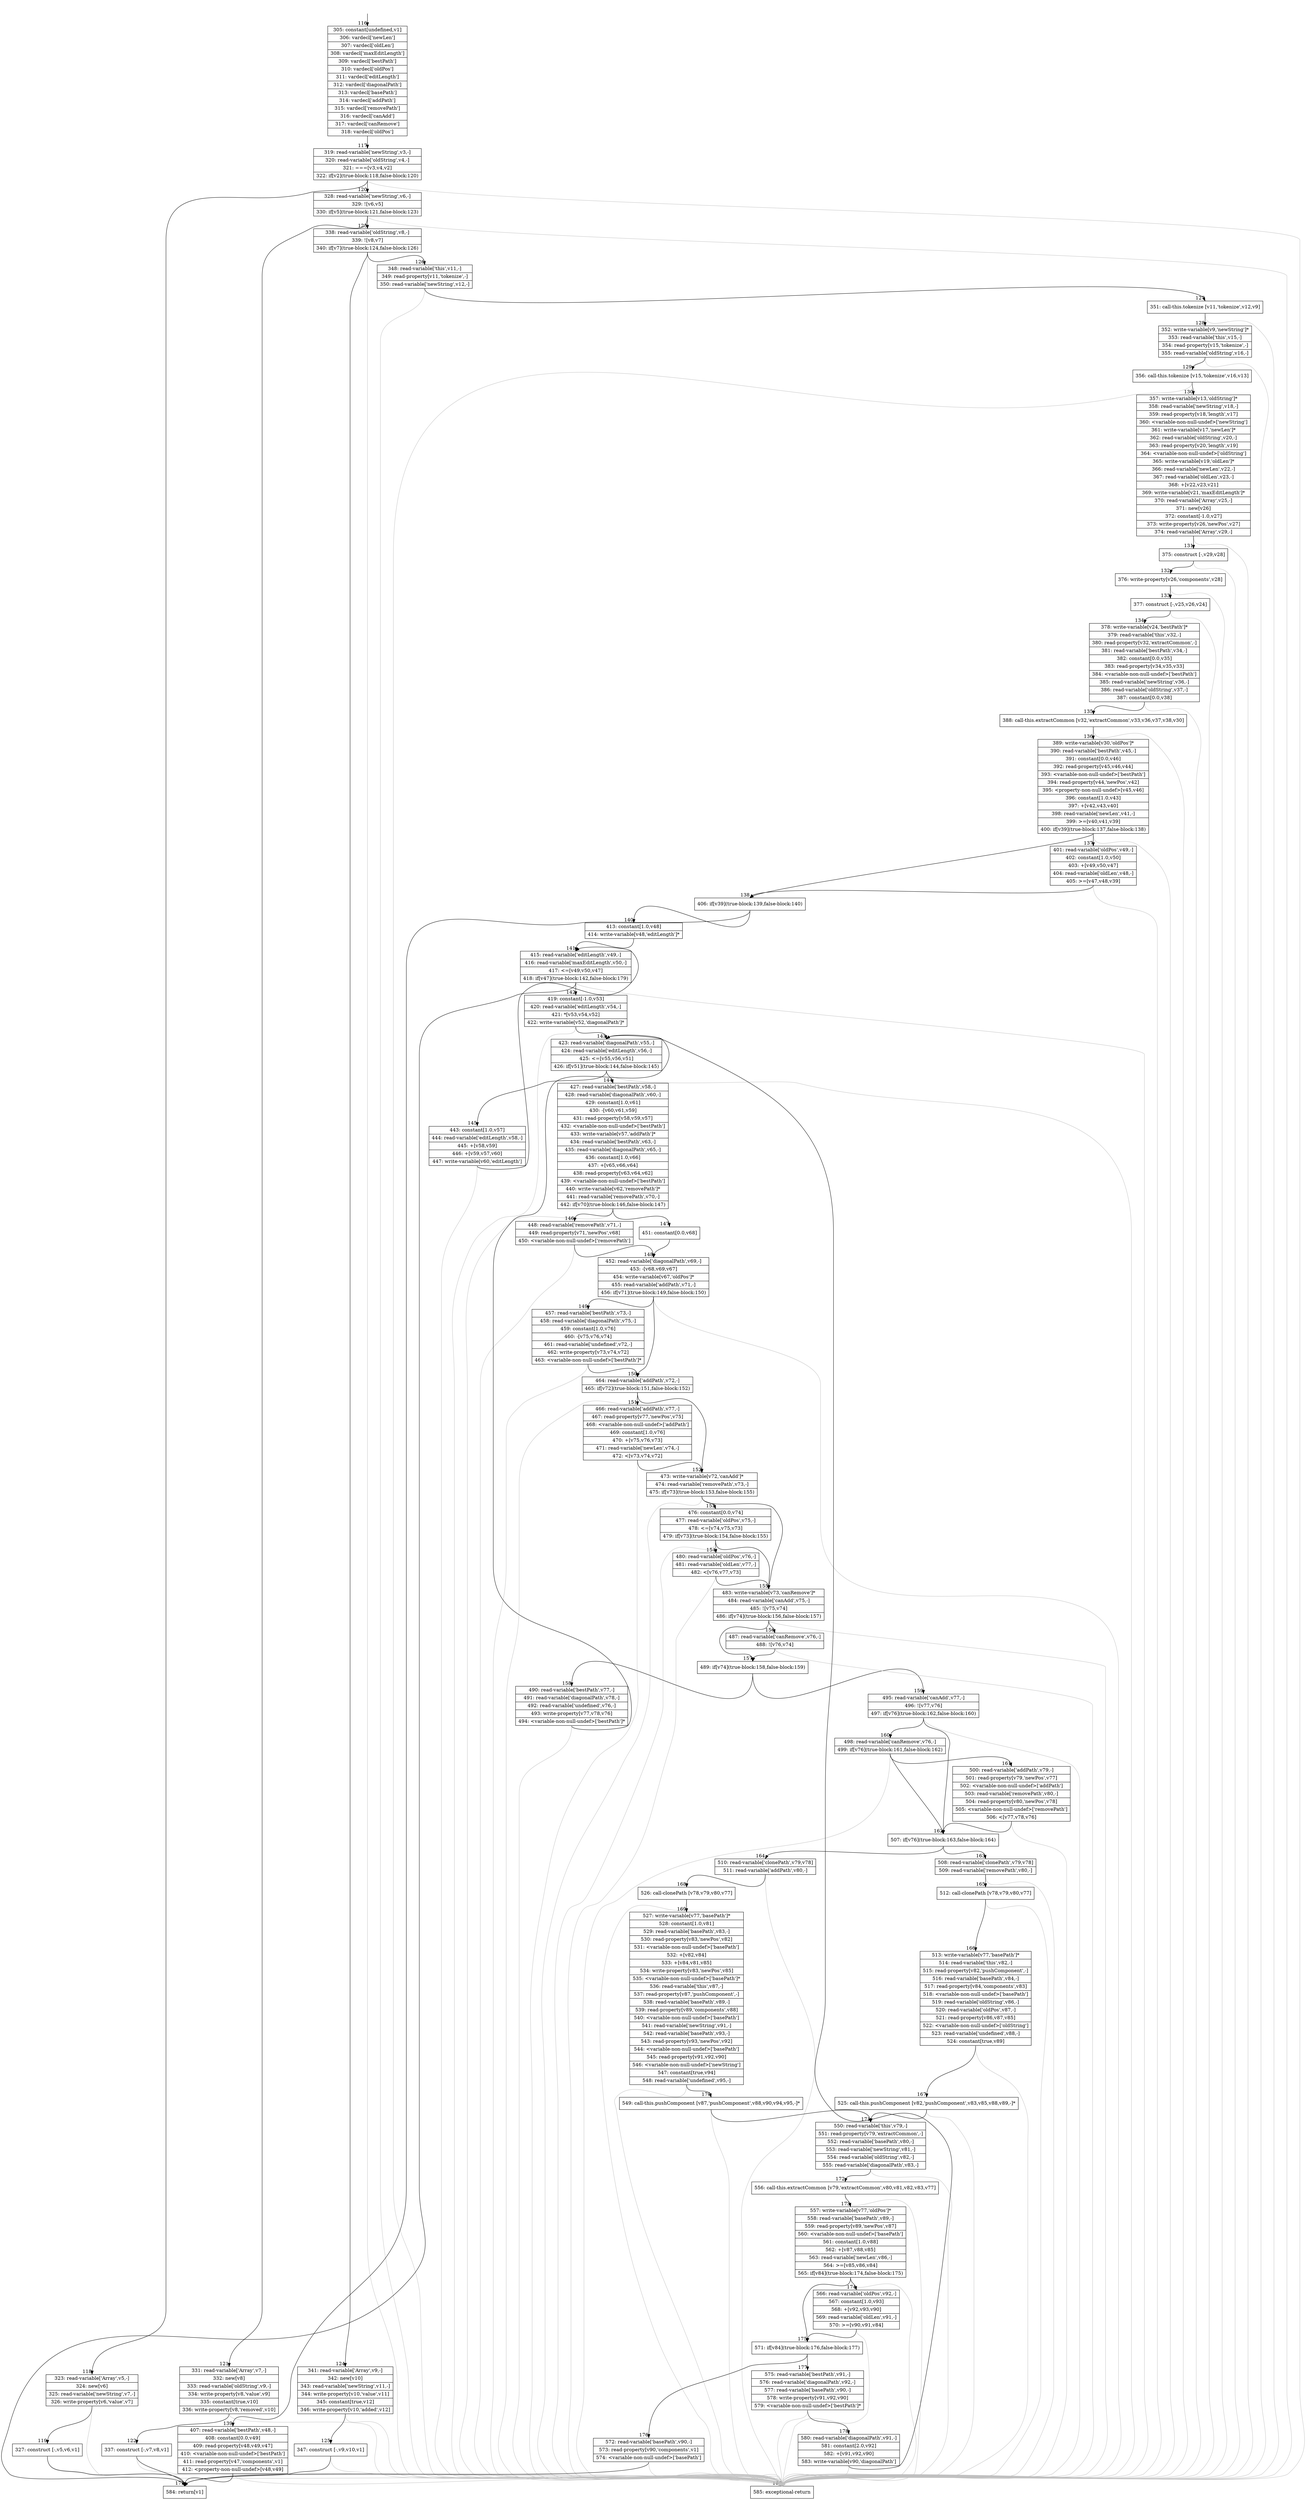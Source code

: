 digraph {
rankdir="TD"
BB_entry16[shape=none,label=""];
BB_entry16 -> BB116 [tailport=s, headport=n, headlabel="    116"]
BB116 [shape=record label="{305: constant[undefined,v1]|306: vardecl['newLen']|307: vardecl['oldLen']|308: vardecl['maxEditLength']|309: vardecl['bestPath']|310: vardecl['oldPos']|311: vardecl['editLength']|312: vardecl['diagonalPath']|313: vardecl['basePath']|314: vardecl['addPath']|315: vardecl['removePath']|316: vardecl['canAdd']|317: vardecl['canRemove']|318: vardecl['oldPos']}" ] 
BB116 -> BB117 [tailport=s, headport=n, headlabel="      117"]
BB117 [shape=record label="{319: read-variable['newString',v3,-]|320: read-variable['oldString',v4,-]|321: ===[v3,v4,v2]|322: if[v2](true-block:118,false-block:120)}" ] 
BB117 -> BB118 [tailport=s, headport=n, headlabel="      118"]
BB117 -> BB120 [tailport=s, headport=n, headlabel="      120"]
BB117 -> BB180 [tailport=s, headport=n, color=gray, headlabel="      180"]
BB118 [shape=record label="{323: read-variable['Array',v5,-]|324: new[v6]|325: read-variable['newString',v7,-]|326: write-property[v6,'value',v7]}" ] 
BB118 -> BB119 [tailport=s, headport=n, headlabel="      119"]
BB118 -> BB180 [tailport=s, headport=n, color=gray]
BB119 [shape=record label="{327: construct [-,v5,v6,v1]}" ] 
BB119 -> BB179 [tailport=s, headport=n, headlabel="      179"]
BB119 -> BB180 [tailport=s, headport=n, color=gray]
BB120 [shape=record label="{328: read-variable['newString',v6,-]|329: ![v6,v5]|330: if[v5](true-block:121,false-block:123)}" ] 
BB120 -> BB121 [tailport=s, headport=n, headlabel="      121"]
BB120 -> BB123 [tailport=s, headport=n, headlabel="      123"]
BB120 -> BB180 [tailport=s, headport=n, color=gray]
BB121 [shape=record label="{331: read-variable['Array',v7,-]|332: new[v8]|333: read-variable['oldString',v9,-]|334: write-property[v8,'value',v9]|335: constant[true,v10]|336: write-property[v8,'removed',v10]}" ] 
BB121 -> BB122 [tailport=s, headport=n, headlabel="      122"]
BB121 -> BB180 [tailport=s, headport=n, color=gray]
BB122 [shape=record label="{337: construct [-,v7,v8,v1]}" ] 
BB122 -> BB179 [tailport=s, headport=n]
BB122 -> BB180 [tailport=s, headport=n, color=gray]
BB123 [shape=record label="{338: read-variable['oldString',v8,-]|339: ![v8,v7]|340: if[v7](true-block:124,false-block:126)}" ] 
BB123 -> BB124 [tailport=s, headport=n, headlabel="      124"]
BB123 -> BB126 [tailport=s, headport=n, headlabel="      126"]
BB123 -> BB180 [tailport=s, headport=n, color=gray]
BB124 [shape=record label="{341: read-variable['Array',v9,-]|342: new[v10]|343: read-variable['newString',v11,-]|344: write-property[v10,'value',v11]|345: constant[true,v12]|346: write-property[v10,'added',v12]}" ] 
BB124 -> BB125 [tailport=s, headport=n, headlabel="      125"]
BB124 -> BB180 [tailport=s, headport=n, color=gray]
BB125 [shape=record label="{347: construct [-,v9,v10,v1]}" ] 
BB125 -> BB179 [tailport=s, headport=n]
BB125 -> BB180 [tailport=s, headport=n, color=gray]
BB126 [shape=record label="{348: read-variable['this',v11,-]|349: read-property[v11,'tokenize',-]|350: read-variable['newString',v12,-]}" ] 
BB126 -> BB127 [tailport=s, headport=n, headlabel="      127"]
BB126 -> BB180 [tailport=s, headport=n, color=gray]
BB127 [shape=record label="{351: call-this.tokenize [v11,'tokenize',v12,v9]}" ] 
BB127 -> BB128 [tailport=s, headport=n, headlabel="      128"]
BB127 -> BB180 [tailport=s, headport=n, color=gray]
BB128 [shape=record label="{352: write-variable[v9,'newString']*|353: read-variable['this',v15,-]|354: read-property[v15,'tokenize',-]|355: read-variable['oldString',v16,-]}" ] 
BB128 -> BB129 [tailport=s, headport=n, headlabel="      129"]
BB128 -> BB180 [tailport=s, headport=n, color=gray]
BB129 [shape=record label="{356: call-this.tokenize [v15,'tokenize',v16,v13]}" ] 
BB129 -> BB130 [tailport=s, headport=n, headlabel="      130"]
BB129 -> BB180 [tailport=s, headport=n, color=gray]
BB130 [shape=record label="{357: write-variable[v13,'oldString']*|358: read-variable['newString',v18,-]|359: read-property[v18,'length',v17]|360: \<variable-non-null-undef\>['newString']|361: write-variable[v17,'newLen']*|362: read-variable['oldString',v20,-]|363: read-property[v20,'length',v19]|364: \<variable-non-null-undef\>['oldString']|365: write-variable[v19,'oldLen']*|366: read-variable['newLen',v22,-]|367: read-variable['oldLen',v23,-]|368: +[v22,v23,v21]|369: write-variable[v21,'maxEditLength']*|370: read-variable['Array',v25,-]|371: new[v26]|372: constant[-1.0,v27]|373: write-property[v26,'newPos',v27]|374: read-variable['Array',v29,-]}" ] 
BB130 -> BB131 [tailport=s, headport=n, headlabel="      131"]
BB130 -> BB180 [tailport=s, headport=n, color=gray]
BB131 [shape=record label="{375: construct [-,v29,v28]}" ] 
BB131 -> BB132 [tailport=s, headport=n, headlabel="      132"]
BB131 -> BB180 [tailport=s, headport=n, color=gray]
BB132 [shape=record label="{376: write-property[v26,'components',v28]}" ] 
BB132 -> BB133 [tailport=s, headport=n, headlabel="      133"]
BB132 -> BB180 [tailport=s, headport=n, color=gray]
BB133 [shape=record label="{377: construct [-,v25,v26,v24]}" ] 
BB133 -> BB134 [tailport=s, headport=n, headlabel="      134"]
BB133 -> BB180 [tailport=s, headport=n, color=gray]
BB134 [shape=record label="{378: write-variable[v24,'bestPath']*|379: read-variable['this',v32,-]|380: read-property[v32,'extractCommon',-]|381: read-variable['bestPath',v34,-]|382: constant[0.0,v35]|383: read-property[v34,v35,v33]|384: \<variable-non-null-undef\>['bestPath']|385: read-variable['newString',v36,-]|386: read-variable['oldString',v37,-]|387: constant[0.0,v38]}" ] 
BB134 -> BB135 [tailport=s, headport=n, headlabel="      135"]
BB134 -> BB180 [tailport=s, headport=n, color=gray]
BB135 [shape=record label="{388: call-this.extractCommon [v32,'extractCommon',v33,v36,v37,v38,v30]}" ] 
BB135 -> BB136 [tailport=s, headport=n, headlabel="      136"]
BB135 -> BB180 [tailport=s, headport=n, color=gray]
BB136 [shape=record label="{389: write-variable[v30,'oldPos']*|390: read-variable['bestPath',v45,-]|391: constant[0.0,v46]|392: read-property[v45,v46,v44]|393: \<variable-non-null-undef\>['bestPath']|394: read-property[v44,'newPos',v42]|395: \<property-non-null-undef\>[v45,v46]|396: constant[1.0,v43]|397: +[v42,v43,v40]|398: read-variable['newLen',v41,-]|399: \>=[v40,v41,v39]|400: if[v39](true-block:137,false-block:138)}" ] 
BB136 -> BB138 [tailport=s, headport=n, headlabel="      138"]
BB136 -> BB137 [tailport=s, headport=n, headlabel="      137"]
BB136 -> BB180 [tailport=s, headport=n, color=gray]
BB137 [shape=record label="{401: read-variable['oldPos',v49,-]|402: constant[1.0,v50]|403: +[v49,v50,v47]|404: read-variable['oldLen',v48,-]|405: \>=[v47,v48,v39]}" ] 
BB137 -> BB138 [tailport=s, headport=n]
BB137 -> BB180 [tailport=s, headport=n, color=gray]
BB138 [shape=record label="{406: if[v39](true-block:139,false-block:140)}" ] 
BB138 -> BB139 [tailport=s, headport=n, headlabel="      139"]
BB138 -> BB140 [tailport=s, headport=n, headlabel="      140"]
BB139 [shape=record label="{407: read-variable['bestPath',v48,-]|408: constant[0.0,v49]|409: read-property[v48,v49,v47]|410: \<variable-non-null-undef\>['bestPath']|411: read-property[v47,'components',v1]|412: \<property-non-null-undef\>[v48,v49]}" ] 
BB139 -> BB179 [tailport=s, headport=n]
BB139 -> BB180 [tailport=s, headport=n, color=gray]
BB140 [shape=record label="{413: constant[1.0,v48]|414: write-variable[v48,'editLength']*}" ] 
BB140 -> BB141 [tailport=s, headport=n, headlabel="      141"]
BB141 [shape=record label="{415: read-variable['editLength',v49,-]|416: read-variable['maxEditLength',v50,-]|417: \<=[v49,v50,v47]|418: if[v47](true-block:142,false-block:179)}" ] 
BB141 -> BB142 [tailport=s, headport=n, headlabel="      142"]
BB141 -> BB179 [tailport=s, headport=n]
BB141 -> BB180 [tailport=s, headport=n, color=gray]
BB142 [shape=record label="{419: constant[-1.0,v53]|420: read-variable['editLength',v54,-]|421: *[v53,v54,v52]|422: write-variable[v52,'diagonalPath']*}" ] 
BB142 -> BB143 [tailport=s, headport=n, headlabel="      143"]
BB142 -> BB180 [tailport=s, headport=n, color=gray]
BB143 [shape=record label="{423: read-variable['diagonalPath',v55,-]|424: read-variable['editLength',v56,-]|425: \<=[v55,v56,v51]|426: if[v51](true-block:144,false-block:145)}" ] 
BB143 -> BB144 [tailport=s, headport=n, headlabel="      144"]
BB143 -> BB145 [tailport=s, headport=n, headlabel="      145"]
BB143 -> BB180 [tailport=s, headport=n, color=gray]
BB144 [shape=record label="{427: read-variable['bestPath',v58,-]|428: read-variable['diagonalPath',v60,-]|429: constant[1.0,v61]|430: -[v60,v61,v59]|431: read-property[v58,v59,v57]|432: \<variable-non-null-undef\>['bestPath']|433: write-variable[v57,'addPath']*|434: read-variable['bestPath',v63,-]|435: read-variable['diagonalPath',v65,-]|436: constant[1.0,v66]|437: +[v65,v66,v64]|438: read-property[v63,v64,v62]|439: \<variable-non-null-undef\>['bestPath']|440: write-variable[v62,'removePath']*|441: read-variable['removePath',v70,-]|442: if[v70](true-block:146,false-block:147)}" ] 
BB144 -> BB146 [tailport=s, headport=n, headlabel="      146"]
BB144 -> BB147 [tailport=s, headport=n, headlabel="      147"]
BB144 -> BB180 [tailport=s, headport=n, color=gray]
BB145 [shape=record label="{443: constant[1.0,v57]|444: read-variable['editLength',v58,-]|445: +[v58,v59]|446: +[v59,v57,v60]|447: write-variable[v60,'editLength']}" ] 
BB145 -> BB141 [tailport=s, headport=n]
BB145 -> BB180 [tailport=s, headport=n, color=gray]
BB146 [shape=record label="{448: read-variable['removePath',v71,-]|449: read-property[v71,'newPos',v68]|450: \<variable-non-null-undef\>['removePath']}" ] 
BB146 -> BB148 [tailport=s, headport=n, headlabel="      148"]
BB146 -> BB180 [tailport=s, headport=n, color=gray]
BB147 [shape=record label="{451: constant[0.0,v68]}" ] 
BB147 -> BB148 [tailport=s, headport=n]
BB148 [shape=record label="{452: read-variable['diagonalPath',v69,-]|453: -[v68,v69,v67]|454: write-variable[v67,'oldPos']*|455: read-variable['addPath',v71,-]|456: if[v71](true-block:149,false-block:150)}" ] 
BB148 -> BB149 [tailport=s, headport=n, headlabel="      149"]
BB148 -> BB150 [tailport=s, headport=n, headlabel="      150"]
BB148 -> BB180 [tailport=s, headport=n, color=gray]
BB149 [shape=record label="{457: read-variable['bestPath',v73,-]|458: read-variable['diagonalPath',v75,-]|459: constant[1.0,v76]|460: -[v75,v76,v74]|461: read-variable['undefined',v72,-]|462: write-property[v73,v74,v72]|463: \<variable-non-null-undef\>['bestPath']*}" ] 
BB149 -> BB150 [tailport=s, headport=n]
BB149 -> BB180 [tailport=s, headport=n, color=gray]
BB150 [shape=record label="{464: read-variable['addPath',v72,-]|465: if[v72](true-block:151,false-block:152)}" ] 
BB150 -> BB152 [tailport=s, headport=n, headlabel="      152"]
BB150 -> BB151 [tailport=s, headport=n, headlabel="      151"]
BB150 -> BB180 [tailport=s, headport=n, color=gray]
BB151 [shape=record label="{466: read-variable['addPath',v77,-]|467: read-property[v77,'newPos',v75]|468: \<variable-non-null-undef\>['addPath']|469: constant[1.0,v76]|470: +[v75,v76,v73]|471: read-variable['newLen',v74,-]|472: \<[v73,v74,v72]}" ] 
BB151 -> BB152 [tailport=s, headport=n]
BB151 -> BB180 [tailport=s, headport=n, color=gray]
BB152 [shape=record label="{473: write-variable[v72,'canAdd']*|474: read-variable['removePath',v73,-]|475: if[v73](true-block:153,false-block:155)}" ] 
BB152 -> BB155 [tailport=s, headport=n, headlabel="      155"]
BB152 -> BB153 [tailport=s, headport=n, headlabel="      153"]
BB152 -> BB180 [tailport=s, headport=n, color=gray]
BB153 [shape=record label="{476: constant[0.0,v74]|477: read-variable['oldPos',v75,-]|478: \<=[v74,v75,v73]|479: if[v73](true-block:154,false-block:155)}" ] 
BB153 -> BB155 [tailport=s, headport=n]
BB153 -> BB154 [tailport=s, headport=n, headlabel="      154"]
BB153 -> BB180 [tailport=s, headport=n, color=gray]
BB154 [shape=record label="{480: read-variable['oldPos',v76,-]|481: read-variable['oldLen',v77,-]|482: \<[v76,v77,v73]}" ] 
BB154 -> BB155 [tailport=s, headport=n]
BB154 -> BB180 [tailport=s, headport=n, color=gray]
BB155 [shape=record label="{483: write-variable[v73,'canRemove']*|484: read-variable['canAdd',v75,-]|485: ![v75,v74]|486: if[v74](true-block:156,false-block:157)}" ] 
BB155 -> BB157 [tailport=s, headport=n, headlabel="      157"]
BB155 -> BB156 [tailport=s, headport=n, headlabel="      156"]
BB155 -> BB180 [tailport=s, headport=n, color=gray]
BB156 [shape=record label="{487: read-variable['canRemove',v76,-]|488: ![v76,v74]}" ] 
BB156 -> BB157 [tailport=s, headport=n]
BB156 -> BB180 [tailport=s, headport=n, color=gray]
BB157 [shape=record label="{489: if[v74](true-block:158,false-block:159)}" ] 
BB157 -> BB158 [tailport=s, headport=n, headlabel="      158"]
BB157 -> BB159 [tailport=s, headport=n, headlabel="      159"]
BB158 [shape=record label="{490: read-variable['bestPath',v77,-]|491: read-variable['diagonalPath',v78,-]|492: read-variable['undefined',v76,-]|493: write-property[v77,v78,v76]|494: \<variable-non-null-undef\>['bestPath']*}" ] 
BB158 -> BB143 [tailport=s, headport=n]
BB158 -> BB180 [tailport=s, headport=n, color=gray]
BB159 [shape=record label="{495: read-variable['canAdd',v77,-]|496: ![v77,v76]|497: if[v76](true-block:162,false-block:160)}" ] 
BB159 -> BB162 [tailport=s, headport=n, headlabel="      162"]
BB159 -> BB160 [tailport=s, headport=n, headlabel="      160"]
BB159 -> BB180 [tailport=s, headport=n, color=gray]
BB160 [shape=record label="{498: read-variable['canRemove',v76,-]|499: if[v76](true-block:161,false-block:162)}" ] 
BB160 -> BB162 [tailport=s, headport=n]
BB160 -> BB161 [tailport=s, headport=n, headlabel="      161"]
BB160 -> BB180 [tailport=s, headport=n, color=gray]
BB161 [shape=record label="{500: read-variable['addPath',v79,-]|501: read-property[v79,'newPos',v77]|502: \<variable-non-null-undef\>['addPath']|503: read-variable['removePath',v80,-]|504: read-property[v80,'newPos',v78]|505: \<variable-non-null-undef\>['removePath']|506: \<[v77,v78,v76]}" ] 
BB161 -> BB162 [tailport=s, headport=n]
BB161 -> BB180 [tailport=s, headport=n, color=gray]
BB162 [shape=record label="{507: if[v76](true-block:163,false-block:164)}" ] 
BB162 -> BB163 [tailport=s, headport=n, headlabel="      163"]
BB162 -> BB164 [tailport=s, headport=n, headlabel="      164"]
BB163 [shape=record label="{508: read-variable['clonePath',v79,v78]|509: read-variable['removePath',v80,-]}" ] 
BB163 -> BB165 [tailport=s, headport=n, headlabel="      165"]
BB163 -> BB180 [tailport=s, headport=n, color=gray]
BB164 [shape=record label="{510: read-variable['clonePath',v79,v78]|511: read-variable['addPath',v80,-]}" ] 
BB164 -> BB168 [tailport=s, headport=n, headlabel="      168"]
BB164 -> BB180 [tailport=s, headport=n, color=gray]
BB165 [shape=record label="{512: call-clonePath [v78,v79,v80,v77]}" ] 
BB165 -> BB166 [tailport=s, headport=n, headlabel="      166"]
BB165 -> BB180 [tailport=s, headport=n, color=gray]
BB166 [shape=record label="{513: write-variable[v77,'basePath']*|514: read-variable['this',v82,-]|515: read-property[v82,'pushComponent',-]|516: read-variable['basePath',v84,-]|517: read-property[v84,'components',v83]|518: \<variable-non-null-undef\>['basePath']|519: read-variable['oldString',v86,-]|520: read-variable['oldPos',v87,-]|521: read-property[v86,v87,v85]|522: \<variable-non-null-undef\>['oldString']|523: read-variable['undefined',v88,-]|524: constant[true,v89]}" ] 
BB166 -> BB167 [tailport=s, headport=n, headlabel="      167"]
BB166 -> BB180 [tailport=s, headport=n, color=gray]
BB167 [shape=record label="{525: call-this.pushComponent [v82,'pushComponent',v83,v85,v88,v89,-]*}" ] 
BB167 -> BB171 [tailport=s, headport=n, headlabel="      171"]
BB167 -> BB180 [tailport=s, headport=n, color=gray]
BB168 [shape=record label="{526: call-clonePath [v78,v79,v80,v77]}" ] 
BB168 -> BB169 [tailport=s, headport=n, headlabel="      169"]
BB168 -> BB180 [tailport=s, headport=n, color=gray]
BB169 [shape=record label="{527: write-variable[v77,'basePath']*|528: constant[1.0,v81]|529: read-variable['basePath',v83,-]|530: read-property[v83,'newPos',v82]|531: \<variable-non-null-undef\>['basePath']|532: +[v82,v84]|533: +[v84,v81,v85]|534: write-property[v83,'newPos',v85]|535: \<variable-non-null-undef\>['basePath']*|536: read-variable['this',v87,-]|537: read-property[v87,'pushComponent',-]|538: read-variable['basePath',v89,-]|539: read-property[v89,'components',v88]|540: \<variable-non-null-undef\>['basePath']|541: read-variable['newString',v91,-]|542: read-variable['basePath',v93,-]|543: read-property[v93,'newPos',v92]|544: \<variable-non-null-undef\>['basePath']|545: read-property[v91,v92,v90]|546: \<variable-non-null-undef\>['newString']|547: constant[true,v94]|548: read-variable['undefined',v95,-]}" ] 
BB169 -> BB170 [tailport=s, headport=n, headlabel="      170"]
BB169 -> BB180 [tailport=s, headport=n, color=gray]
BB170 [shape=record label="{549: call-this.pushComponent [v87,'pushComponent',v88,v90,v94,v95,-]*}" ] 
BB170 -> BB171 [tailport=s, headport=n]
BB170 -> BB180 [tailport=s, headport=n, color=gray]
BB171 [shape=record label="{550: read-variable['this',v79,-]|551: read-property[v79,'extractCommon',-]|552: read-variable['basePath',v80,-]|553: read-variable['newString',v81,-]|554: read-variable['oldString',v82,-]|555: read-variable['diagonalPath',v83,-]}" ] 
BB171 -> BB172 [tailport=s, headport=n, headlabel="      172"]
BB171 -> BB180 [tailport=s, headport=n, color=gray]
BB172 [shape=record label="{556: call-this.extractCommon [v79,'extractCommon',v80,v81,v82,v83,v77]}" ] 
BB172 -> BB173 [tailport=s, headport=n, headlabel="      173"]
BB172 -> BB180 [tailport=s, headport=n, color=gray]
BB173 [shape=record label="{557: write-variable[v77,'oldPos']*|558: read-variable['basePath',v89,-]|559: read-property[v89,'newPos',v87]|560: \<variable-non-null-undef\>['basePath']|561: constant[1.0,v88]|562: +[v87,v88,v85]|563: read-variable['newLen',v86,-]|564: \>=[v85,v86,v84]|565: if[v84](true-block:174,false-block:175)}" ] 
BB173 -> BB175 [tailport=s, headport=n, headlabel="      175"]
BB173 -> BB174 [tailport=s, headport=n, headlabel="      174"]
BB173 -> BB180 [tailport=s, headport=n, color=gray]
BB174 [shape=record label="{566: read-variable['oldPos',v92,-]|567: constant[1.0,v93]|568: +[v92,v93,v90]|569: read-variable['oldLen',v91,-]|570: \>=[v90,v91,v84]}" ] 
BB174 -> BB175 [tailport=s, headport=n]
BB174 -> BB180 [tailport=s, headport=n, color=gray]
BB175 [shape=record label="{571: if[v84](true-block:176,false-block:177)}" ] 
BB175 -> BB176 [tailport=s, headport=n, headlabel="      176"]
BB175 -> BB177 [tailport=s, headport=n, headlabel="      177"]
BB176 [shape=record label="{572: read-variable['basePath',v90,-]|573: read-property[v90,'components',v1]|574: \<variable-non-null-undef\>['basePath']}" ] 
BB176 -> BB179 [tailport=s, headport=n]
BB176 -> BB180 [tailport=s, headport=n, color=gray]
BB177 [shape=record label="{575: read-variable['bestPath',v91,-]|576: read-variable['diagonalPath',v92,-]|577: read-variable['basePath',v90,-]|578: write-property[v91,v92,v90]|579: \<variable-non-null-undef\>['bestPath']*}" ] 
BB177 -> BB178 [tailport=s, headport=n, headlabel="      178"]
BB177 -> BB180 [tailport=s, headport=n, color=gray]
BB178 [shape=record label="{580: read-variable['diagonalPath',v91,-]|581: constant[2.0,v92]|582: +[v91,v92,v90]|583: write-variable[v90,'diagonalPath']}" ] 
BB178 -> BB143 [tailport=s, headport=n]
BB178 -> BB180 [tailport=s, headport=n, color=gray]
BB179 [shape=record label="{584: return[v1]}" ] 
BB180 [shape=record label="{585: exceptional-return}" ] 
//#$~ 128
}
